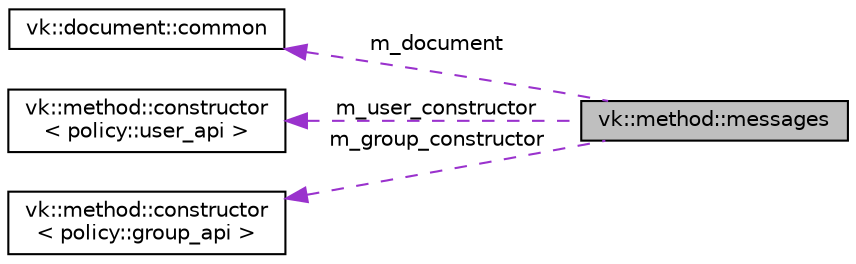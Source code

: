 digraph "vk::method::messages"
{
 // LATEX_PDF_SIZE
  edge [fontname="Helvetica",fontsize="10",labelfontname="Helvetica",labelfontsize="10"];
  node [fontname="Helvetica",fontsize="10",shape=record];
  rankdir="LR";
  Node1 [label="vk::method::messages",height=0.2,width=0.4,color="black", fillcolor="grey75", style="filled", fontcolor="black",tooltip="The messages methods representation."];
  Node2 -> Node1 [dir="back",color="darkorchid3",fontsize="10",style="dashed",label=" m_document" ,fontname="Helvetica"];
  Node2 [label="vk::document::common",height=0.2,width=0.4,color="black", fillcolor="white", style="filled",URL="$classvk_1_1document_1_1common.html",tooltip="The base class for vk::docs, vk::photos and vk::video."];
  Node3 -> Node1 [dir="back",color="darkorchid3",fontsize="10",style="dashed",label=" m_user_constructor" ,fontname="Helvetica"];
  Node3 [label="vk::method::constructor\l\< policy::user_api \>",height=0.2,width=0.4,color="black", fillcolor="white", style="filled",URL="$classvk_1_1method_1_1constructor.html",tooltip=" "];
  Node4 -> Node1 [dir="back",color="darkorchid3",fontsize="10",style="dashed",label=" m_group_constructor" ,fontname="Helvetica"];
  Node4 [label="vk::method::constructor\l\< policy::group_api \>",height=0.2,width=0.4,color="black", fillcolor="white", style="filled",URL="$classvk_1_1method_1_1constructor.html",tooltip=" "];
}
